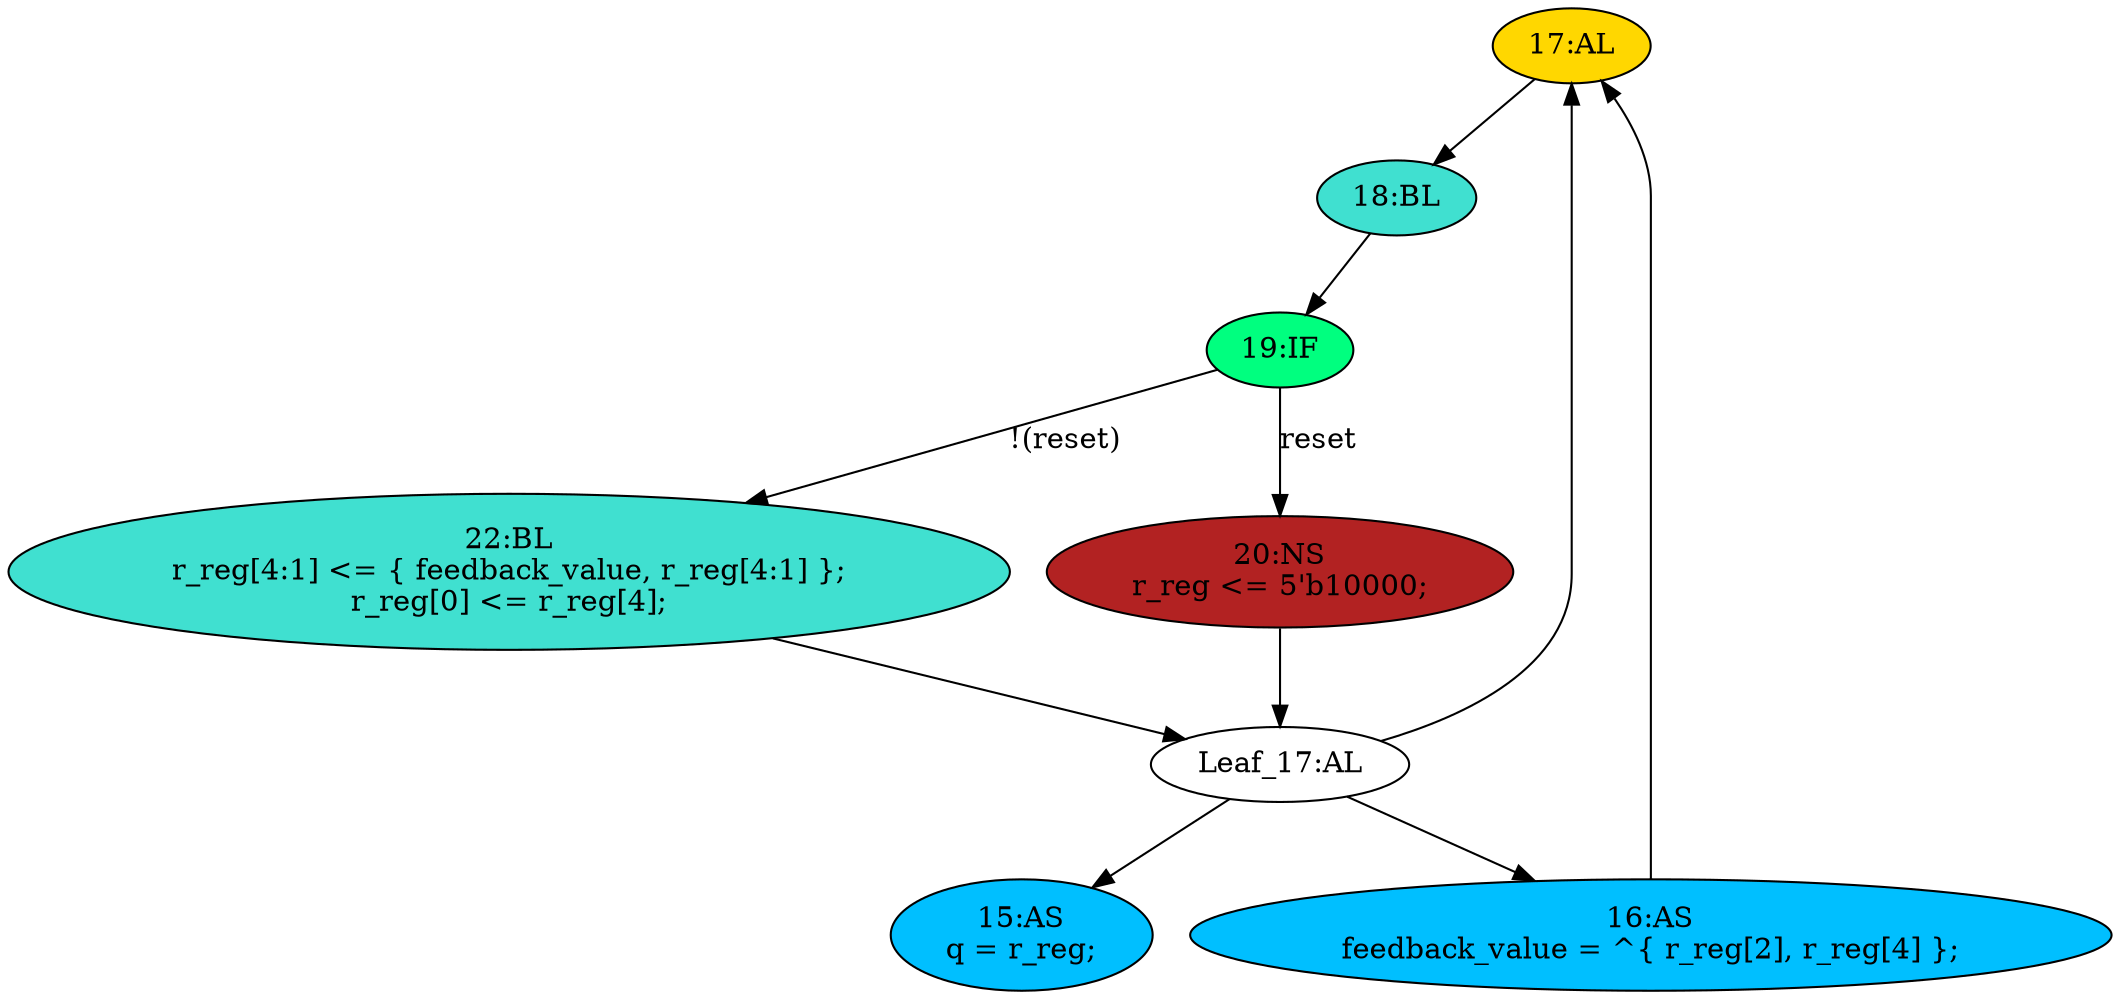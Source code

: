 strict digraph "compose( ,  )" {
	node [label="\N"];
	"17:AL"	[ast="<pyverilog.vparser.ast.Always object at 0x7f1c13cb1550>",
		clk_sens=True,
		fillcolor=gold,
		label="17:AL",
		sens="['clk']",
		statements="[]",
		style=filled,
		typ=Always,
		use_var="['reset', 'r_reg', 'feedback_value']"];
	"18:BL"	[ast="<pyverilog.vparser.ast.Block object at 0x7f1c13cb1390>",
		fillcolor=turquoise,
		label="18:BL",
		statements="[]",
		style=filled,
		typ=Block];
	"17:AL" -> "18:BL"	[cond="[]",
		lineno=None];
	"22:BL"	[ast="<pyverilog.vparser.ast.Block object at 0x7f1c13ca6350>",
		fillcolor=turquoise,
		label="22:BL
r_reg[4:1] <= { feedback_value, r_reg[4:1] };
r_reg[0] <= r_reg[4];",
		statements="[<pyverilog.vparser.ast.NonblockingSubstitution object at 0x7f1c13ca6850>, <pyverilog.vparser.ast.NonblockingSubstitution object \
at 0x7f1c13d2a1d0>]",
		style=filled,
		typ=Block];
	"Leaf_17:AL"	[def_var="['r_reg']",
		label="Leaf_17:AL"];
	"22:BL" -> "Leaf_17:AL"	[cond="[]",
		lineno=None];
	"19:IF"	[ast="<pyverilog.vparser.ast.IfStatement object at 0x7f1c13cbd4d0>",
		fillcolor=springgreen,
		label="19:IF",
		statements="[]",
		style=filled,
		typ=IfStatement];
	"19:IF" -> "22:BL"	[cond="['reset']",
		label="!(reset)",
		lineno=19];
	"20:NS"	[ast="<pyverilog.vparser.ast.NonblockingSubstitution object at 0x7f1c13cbd610>",
		fillcolor=firebrick,
		label="20:NS
r_reg <= 5'b10000;",
		statements="[<pyverilog.vparser.ast.NonblockingSubstitution object at 0x7f1c13cbd610>]",
		style=filled,
		typ=NonblockingSubstitution];
	"19:IF" -> "20:NS"	[cond="['reset']",
		label=reset,
		lineno=19];
	"18:BL" -> "19:IF"	[cond="[]",
		lineno=None];
	"20:NS" -> "Leaf_17:AL"	[cond="[]",
		lineno=None];
	"16:AS"	[ast="<pyverilog.vparser.ast.Assign object at 0x7f1c13ca3ed0>",
		def_var="['feedback_value']",
		fillcolor=deepskyblue,
		label="16:AS
feedback_value = ^{ r_reg[2], r_reg[4] };",
		statements="[]",
		style=filled,
		typ=Assign,
		use_var="['r_reg', 'r_reg']"];
	"16:AS" -> "17:AL";
	"15:AS"	[ast="<pyverilog.vparser.ast.Assign object at 0x7f1c13c56750>",
		def_var="['q']",
		fillcolor=deepskyblue,
		label="15:AS
q = r_reg;",
		statements="[]",
		style=filled,
		typ=Assign,
		use_var="['r_reg']"];
	"Leaf_17:AL" -> "17:AL";
	"Leaf_17:AL" -> "16:AS";
	"Leaf_17:AL" -> "15:AS";
}
